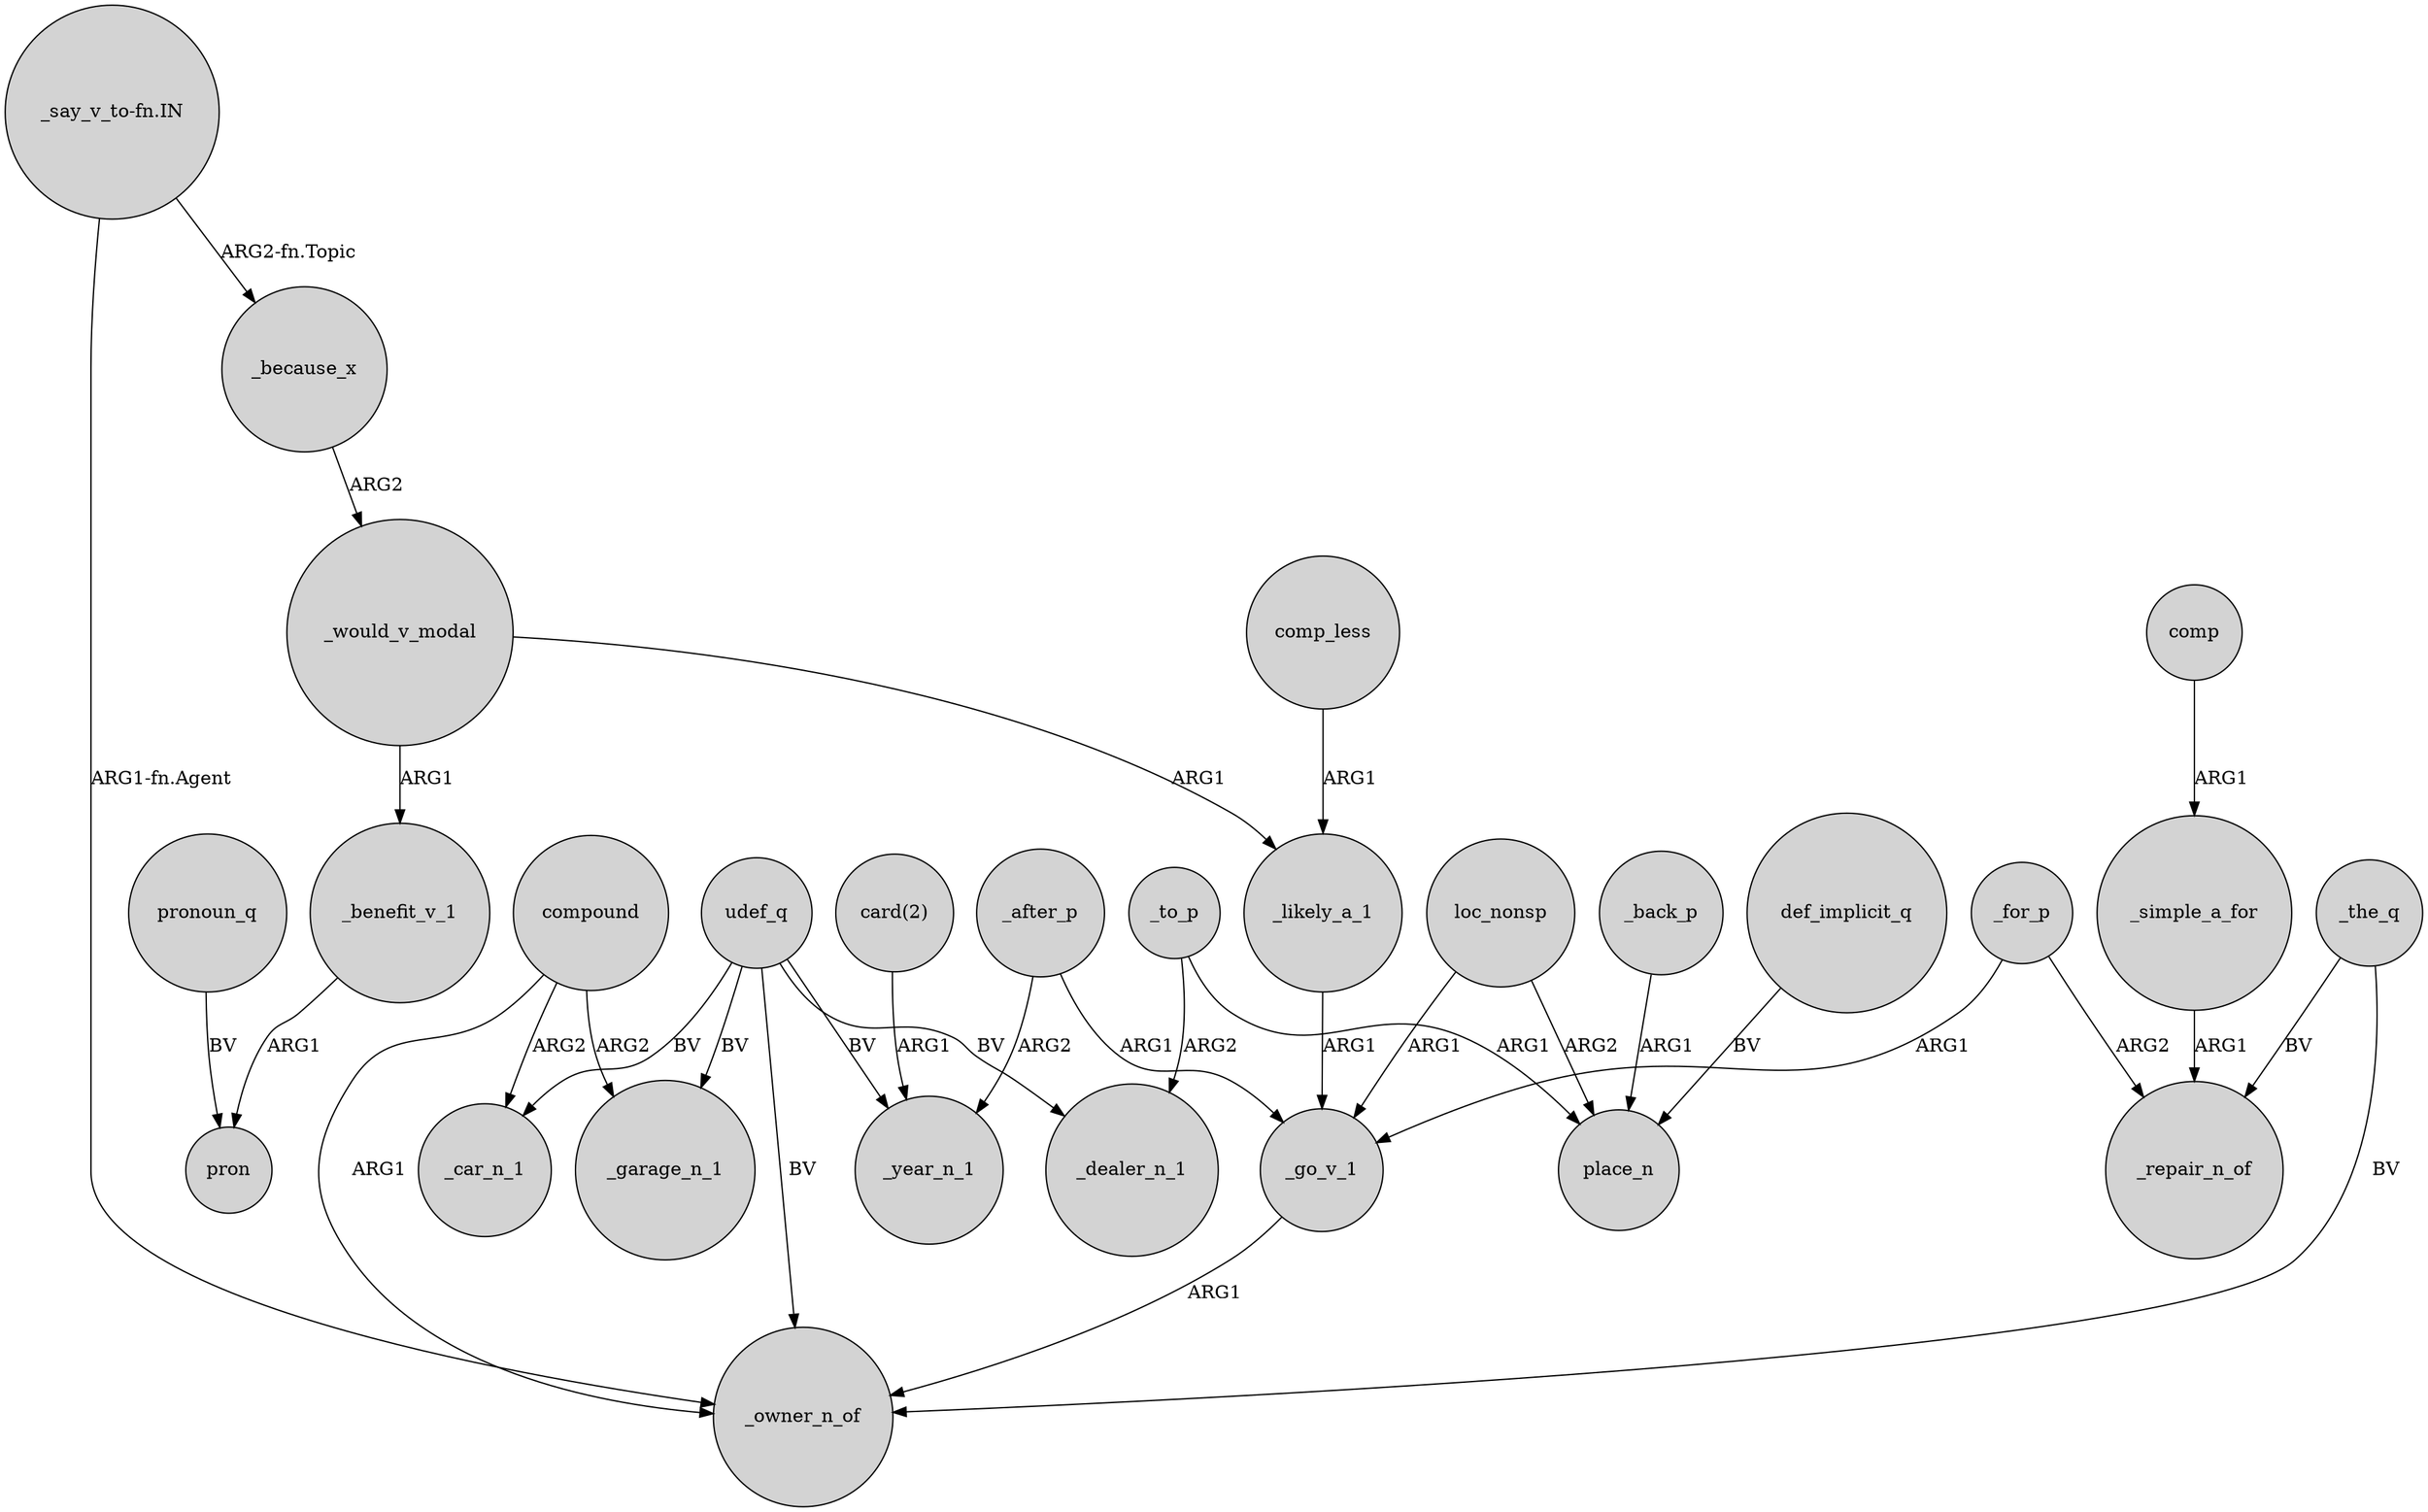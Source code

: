 digraph {
	node [shape=circle style=filled]
	_go_v_1 -> _owner_n_of [label=ARG1]
	def_implicit_q -> place_n [label=BV]
	_for_p -> _repair_n_of [label=ARG2]
	"_say_v_to-fn.IN" -> _because_x [label="ARG2-fn.Topic"]
	_because_x -> _would_v_modal [label=ARG2]
	_likely_a_1 -> _go_v_1 [label=ARG1]
	pronoun_q -> pron [label=BV]
	_would_v_modal -> _benefit_v_1 [label=ARG1]
	_after_p -> _year_n_1 [label=ARG2]
	"_say_v_to-fn.IN" -> _owner_n_of [label="ARG1-fn.Agent"]
	compound -> _garage_n_1 [label=ARG2]
	"card(2)" -> _year_n_1 [label=ARG1]
	_the_q -> _owner_n_of [label=BV]
	_to_p -> place_n [label=ARG1]
	udef_q -> _owner_n_of [label=BV]
	comp_less -> _likely_a_1 [label=ARG1]
	_for_p -> _go_v_1 [label=ARG1]
	udef_q -> _car_n_1 [label=BV]
	loc_nonsp -> place_n [label=ARG2]
	_back_p -> place_n [label=ARG1]
	udef_q -> _year_n_1 [label=BV]
	udef_q -> _dealer_n_1 [label=BV]
	_would_v_modal -> _likely_a_1 [label=ARG1]
	_benefit_v_1 -> pron [label=ARG1]
	_simple_a_for -> _repair_n_of [label=ARG1]
	comp -> _simple_a_for [label=ARG1]
	_the_q -> _repair_n_of [label=BV]
	compound -> _owner_n_of [label=ARG1]
	_to_p -> _dealer_n_1 [label=ARG2]
	_after_p -> _go_v_1 [label=ARG1]
	loc_nonsp -> _go_v_1 [label=ARG1]
	compound -> _car_n_1 [label=ARG2]
	udef_q -> _garage_n_1 [label=BV]
}
